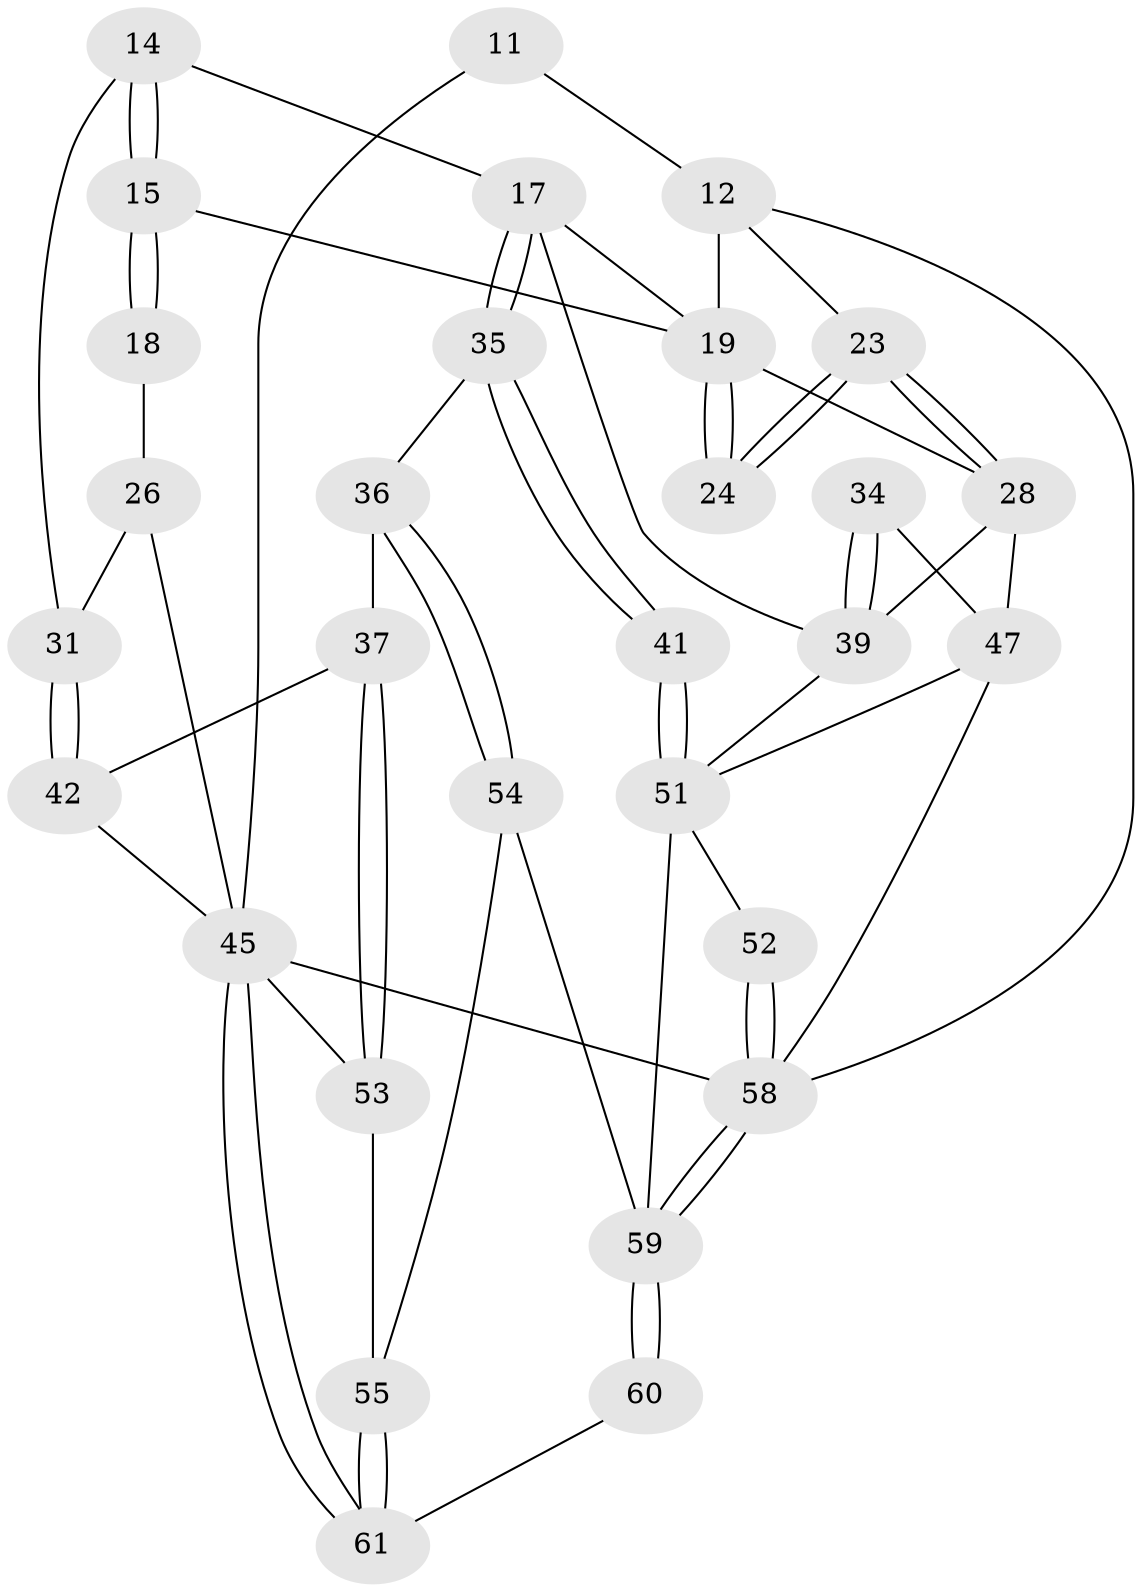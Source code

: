 // original degree distribution, {3: 0.08196721311475409, 5: 0.3770491803278688, 4: 0.2459016393442623, 6: 0.29508196721311475}
// Generated by graph-tools (version 1.1) at 2025/01/03/09/25 05:01:39]
// undirected, 30 vertices, 66 edges
graph export_dot {
graph [start="1"]
  node [color=gray90,style=filled];
  11 [pos="+0+0"];
  12 [pos="+1+0",super="+6"];
  14 [pos="+0.2271385945232591+0.2685547425327519"];
  15 [pos="+0.2220525431562017+0.2663128556361194",super="+7"];
  17 [pos="+0.3918237660534861+0.31427437031975813",super="+13+16"];
  18 [pos="+0.13537026798566107+0.2721234414186167",super="+8"];
  19 [pos="+0.6879202940692116+0.12525633563703756",super="+4+3+2"];
  23 [pos="+1+0.31058221768986505"];
  24 [pos="+0.8909454356601643+0.24028084784999598"];
  26 [pos="+0+0.28776294724045537",super="+9+25"];
  28 [pos="+1+0.43786592964834425",super="+27"];
  31 [pos="+0.05809459192640625+0.35284657848384887",super="+30"];
  34 [pos="+0.9162310592860151+0.46920672930085194"];
  35 [pos="+0.40299151296531016+0.48580978414071924"];
  36 [pos="+0.2201406286298288+0.5288943234107293"];
  37 [pos="+0.19297579992202607+0.5219914442685626"];
  39 [pos="+0.6315574018750983+0.4107784588733194",super="+22+21"];
  41 [pos="+0.46773023783777695+0.5279115225156911"];
  42 [pos="+0.1272695404718616+0.48458435581846326",super="+38"];
  45 [pos="+0+1",super="+44+43+10"];
  47 [pos="+0.7775486358648868+0.5402152683764013",super="+33+32"];
  51 [pos="+0.49760796562305065+0.6572397227508077",super="+50+49+48"];
  52 [pos="+0.7710114101397306+0.7939405584879384"];
  53 [pos="+0+0.7870363228937219"];
  54 [pos="+0.24436825123547765+0.7518266280115972"];
  55 [pos="+0.075152983479136+0.8171102681640069"];
  58 [pos="+0.6869427711560071+1",super="+46"];
  59 [pos="+0.6693162531472957+1",super="+56+57"];
  60 [pos="+0.369361017249452+1"];
  61 [pos="+0.2897229972384849+1"];
  11 -- 12 [weight=2];
  11 -- 45 [weight=2];
  12 -- 23;
  12 -- 58;
  12 -- 19;
  14 -- 15;
  14 -- 15;
  14 -- 17;
  14 -- 31;
  15 -- 18 [weight=2];
  15 -- 18;
  15 -- 19;
  17 -- 35;
  17 -- 35;
  17 -- 19 [weight=2];
  17 -- 39;
  18 -- 26 [weight=2];
  19 -- 24;
  19 -- 24;
  19 -- 28;
  23 -- 24;
  23 -- 24;
  23 -- 28;
  23 -- 28;
  26 -- 31 [weight=2];
  26 -- 45;
  28 -- 39;
  28 -- 47;
  31 -- 42 [weight=2];
  31 -- 42;
  34 -- 39 [weight=2];
  34 -- 39;
  34 -- 47;
  35 -- 36;
  35 -- 41;
  35 -- 41;
  36 -- 37;
  36 -- 54;
  36 -- 54;
  37 -- 53;
  37 -- 53;
  37 -- 42;
  39 -- 51;
  41 -- 51 [weight=2];
  41 -- 51;
  42 -- 45;
  45 -- 61;
  45 -- 61;
  45 -- 58;
  45 -- 53;
  47 -- 51;
  47 -- 58;
  51 -- 52;
  51 -- 59;
  52 -- 58 [weight=2];
  52 -- 58;
  53 -- 55;
  54 -- 55;
  54 -- 59;
  55 -- 61;
  55 -- 61;
  58 -- 59;
  58 -- 59;
  59 -- 60 [weight=2];
  59 -- 60;
  60 -- 61;
}

